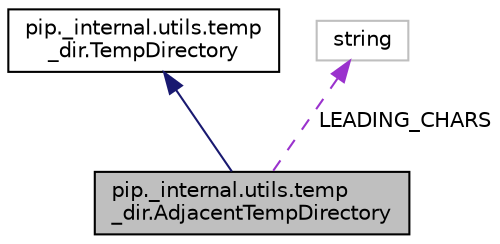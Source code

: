 digraph "pip._internal.utils.temp_dir.AdjacentTempDirectory"
{
 // LATEX_PDF_SIZE
  edge [fontname="Helvetica",fontsize="10",labelfontname="Helvetica",labelfontsize="10"];
  node [fontname="Helvetica",fontsize="10",shape=record];
  Node1 [label="pip._internal.utils.temp\l_dir.AdjacentTempDirectory",height=0.2,width=0.4,color="black", fillcolor="grey75", style="filled", fontcolor="black",tooltip=" "];
  Node2 -> Node1 [dir="back",color="midnightblue",fontsize="10",style="solid",fontname="Helvetica"];
  Node2 [label="pip._internal.utils.temp\l_dir.TempDirectory",height=0.2,width=0.4,color="black", fillcolor="white", style="filled",URL="$classpip_1_1__internal_1_1utils_1_1temp__dir_1_1_temp_directory.html",tooltip=" "];
  Node3 -> Node1 [dir="back",color="darkorchid3",fontsize="10",style="dashed",label=" LEADING_CHARS" ,fontname="Helvetica"];
  Node3 [label="string",height=0.2,width=0.4,color="grey75", fillcolor="white", style="filled",tooltip=" "];
}
